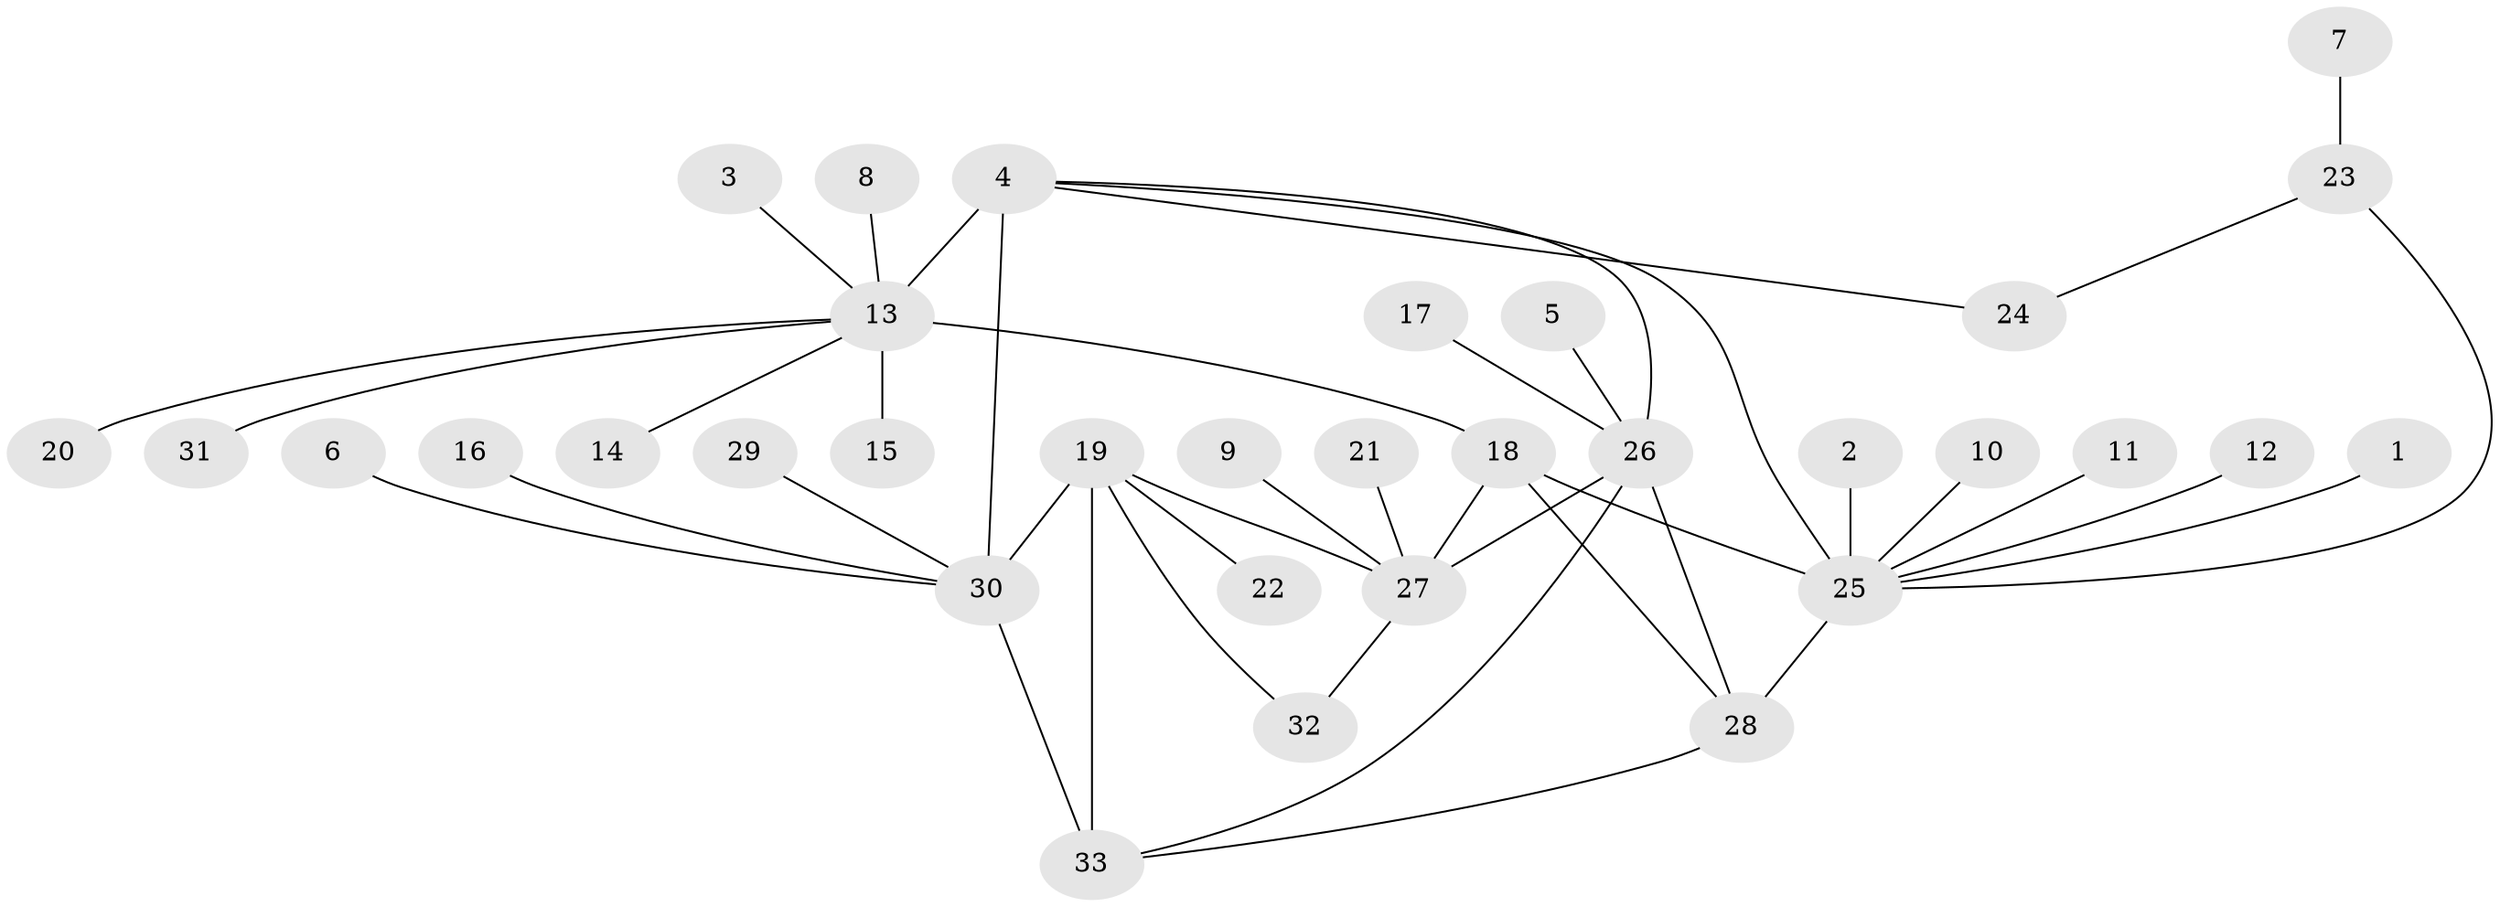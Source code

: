 // original degree distribution, {5: 0.08641975308641975, 7: 0.04938271604938271, 6: 0.037037037037037035, 3: 0.04938271604938271, 10: 0.012345679012345678, 4: 0.037037037037037035, 13: 0.024691358024691357, 2: 0.1728395061728395, 1: 0.5308641975308642}
// Generated by graph-tools (version 1.1) at 2025/37/03/04/25 23:37:31]
// undirected, 33 vertices, 42 edges
graph export_dot {
  node [color=gray90,style=filled];
  1;
  2;
  3;
  4;
  5;
  6;
  7;
  8;
  9;
  10;
  11;
  12;
  13;
  14;
  15;
  16;
  17;
  18;
  19;
  20;
  21;
  22;
  23;
  24;
  25;
  26;
  27;
  28;
  29;
  30;
  31;
  32;
  33;
  1 -- 25 [weight=1.0];
  2 -- 25 [weight=1.0];
  3 -- 13 [weight=1.0];
  4 -- 13 [weight=3.0];
  4 -- 24 [weight=1.0];
  4 -- 25 [weight=1.0];
  4 -- 26 [weight=1.0];
  4 -- 30 [weight=2.0];
  5 -- 26 [weight=1.0];
  6 -- 30 [weight=1.0];
  7 -- 23 [weight=1.0];
  8 -- 13 [weight=1.0];
  9 -- 27 [weight=1.0];
  10 -- 25 [weight=1.0];
  11 -- 25 [weight=1.0];
  12 -- 25 [weight=1.0];
  13 -- 14 [weight=1.0];
  13 -- 15 [weight=1.0];
  13 -- 18 [weight=2.0];
  13 -- 20 [weight=1.0];
  13 -- 31 [weight=1.0];
  16 -- 30 [weight=1.0];
  17 -- 26 [weight=1.0];
  18 -- 25 [weight=1.0];
  18 -- 27 [weight=3.0];
  18 -- 28 [weight=1.0];
  19 -- 22 [weight=1.0];
  19 -- 27 [weight=1.0];
  19 -- 30 [weight=1.0];
  19 -- 32 [weight=1.0];
  19 -- 33 [weight=2.0];
  21 -- 27 [weight=1.0];
  23 -- 24 [weight=1.0];
  23 -- 25 [weight=1.0];
  25 -- 28 [weight=3.0];
  26 -- 27 [weight=1.0];
  26 -- 28 [weight=1.0];
  26 -- 33 [weight=1.0];
  27 -- 32 [weight=1.0];
  28 -- 33 [weight=1.0];
  29 -- 30 [weight=1.0];
  30 -- 33 [weight=2.0];
}
